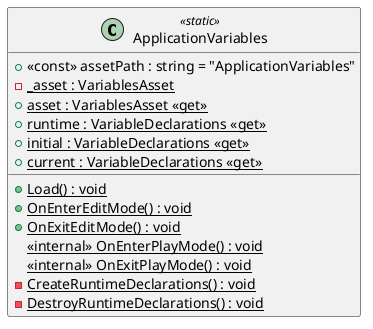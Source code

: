 @startuml
class ApplicationVariables <<static>> {
    + <<const>> assetPath : string = "ApplicationVariables"
    - {static} _asset : VariablesAsset
    + {static} asset : VariablesAsset <<get>>
    + {static} Load() : void
    + {static} runtime : VariableDeclarations <<get>>
    + {static} initial : VariableDeclarations <<get>>
    + {static} current : VariableDeclarations <<get>>
    + {static} OnEnterEditMode() : void
    + {static} OnExitEditMode() : void
    <<internal>> {static} OnEnterPlayMode() : void
    <<internal>> {static} OnExitPlayMode() : void
    - {static} CreateRuntimeDeclarations() : void
    - {static} DestroyRuntimeDeclarations() : void
}
@enduml
